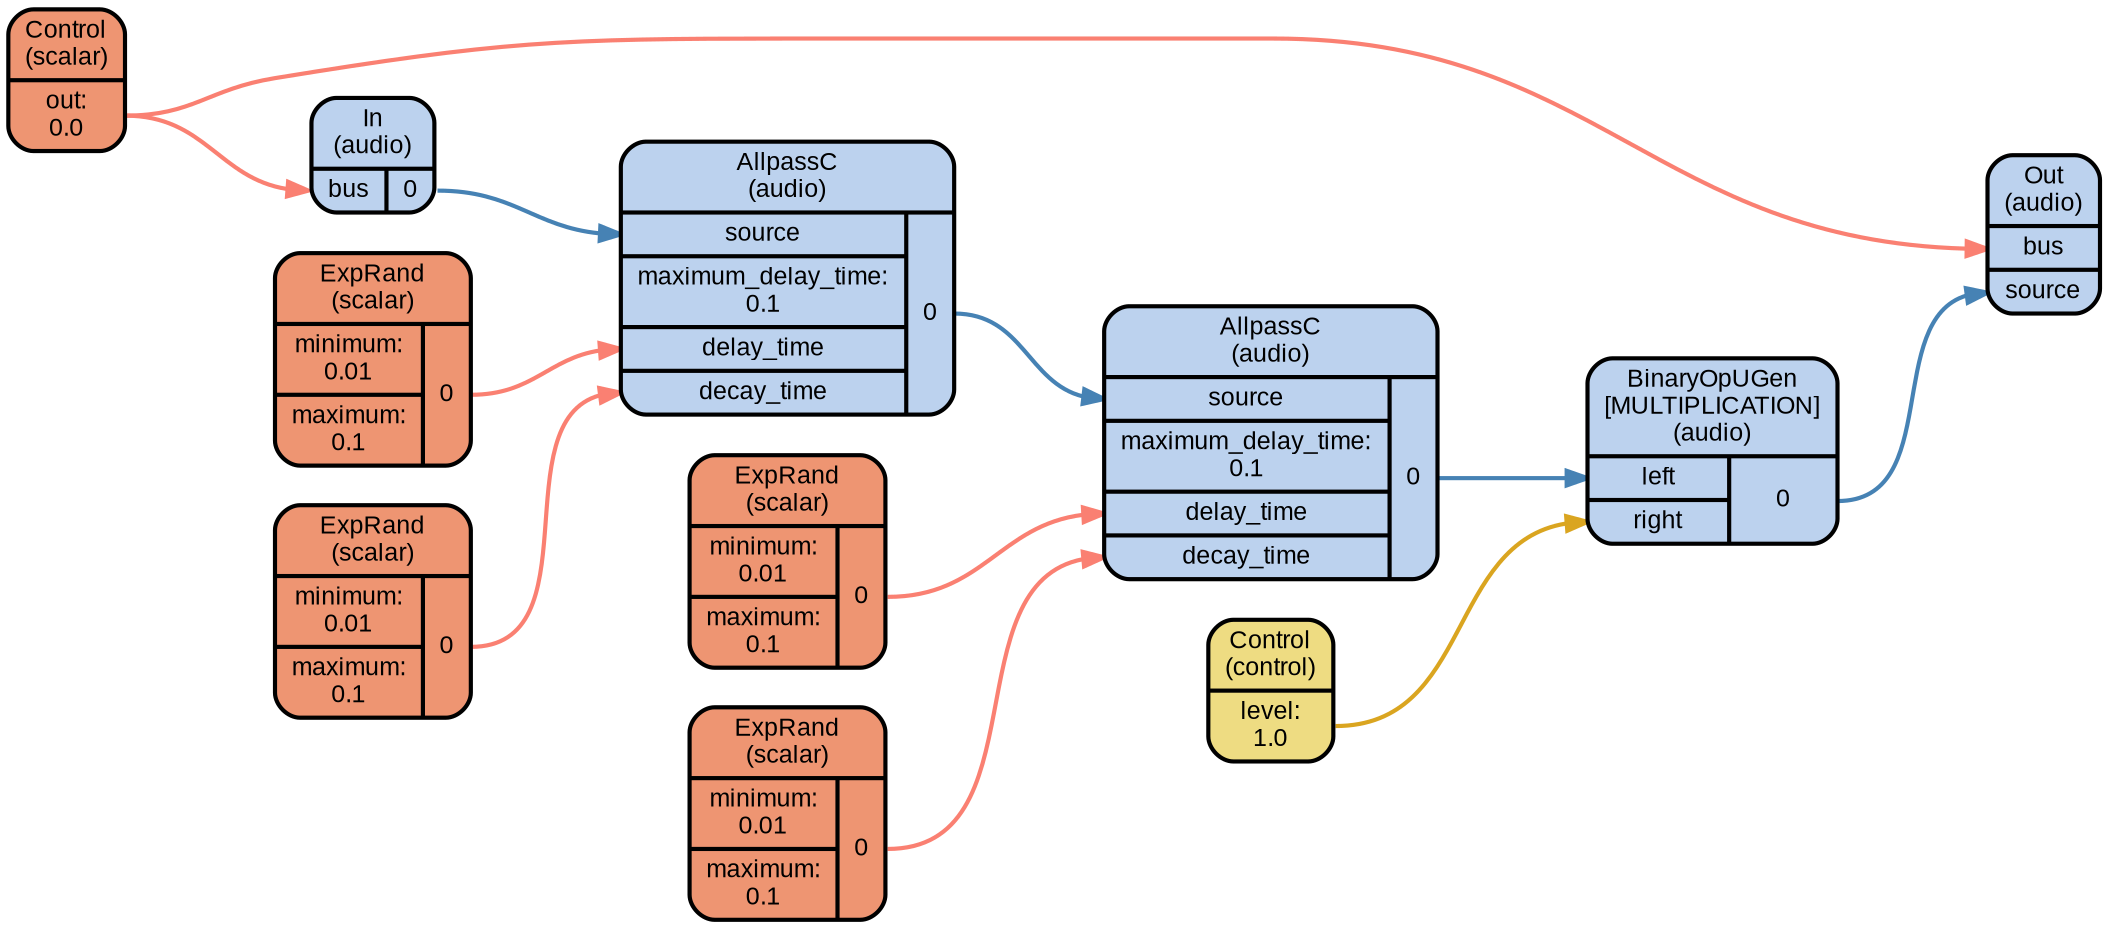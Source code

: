 digraph synthdef_9d35d35548afe42b3dde1b7cb9687cc9 {
    graph [bgcolor=transparent,
        color=lightslategrey,
        dpi=72,
        fontname=Arial,
        outputorder=edgesfirst,
        overlap=prism,
        penwidth=2,
        rankdir=LR,
        ranksep=1,
        splines=spline,
        style="dotted, rounded"];
    node [fontname=Arial,
        fontsize=12,
        penwidth=2,
        shape=Mrecord,
        style="filled, rounded"];
    edge [penwidth=2];
    ugen_0 [fillcolor=lightsalmon2,
        label="<f_0> Control\n(scalar) | { { <f_1_0_0> out:\n0.0 } }"];
    ugen_1 [fillcolor=lightsteelblue2,
        label="<f_0> In\n(audio) | { { <f_1_0_0> bus } | { <f_1_1_0> 0 } }"];
    ugen_2 [fillcolor=lightgoldenrod2,
        label="<f_0> Control\n(control) | { { <f_1_0_0> level:\n1.0 } }"];
    ugen_3 [fillcolor=lightsalmon2,
        label="<f_0> ExpRand\n(scalar) | { { <f_1_0_0> minimum:\n0.01 | <f_1_0_1> maximum:\n0.1 } | { <f_1_1_0> 0 } }"];
    ugen_4 [fillcolor=lightsalmon2,
        label="<f_0> ExpRand\n(scalar) | { { <f_1_0_0> minimum:\n0.01 | <f_1_0_1> maximum:\n0.1 } | { <f_1_1_0> 0 } }"];
    ugen_5 [fillcolor=lightsteelblue2,
        label="<f_0> AllpassC\n(audio) | { { <f_1_0_0> source | <f_1_0_1> maximum_delay_time:\n0.1 | <f_1_0_2> delay_time | <f_1_0_3> decay_time } | { <f_1_1_0> 0 } }"];
    ugen_6 [fillcolor=lightsalmon2,
        label="<f_0> ExpRand\n(scalar) | { { <f_1_0_0> minimum:\n0.01 | <f_1_0_1> maximum:\n0.1 } | { <f_1_1_0> 0 } }"];
    ugen_7 [fillcolor=lightsalmon2,
        label="<f_0> ExpRand\n(scalar) | { { <f_1_0_0> minimum:\n0.01 | <f_1_0_1> maximum:\n0.1 } | { <f_1_1_0> 0 } }"];
    ugen_8 [fillcolor=lightsteelblue2,
        label="<f_0> AllpassC\n(audio) | { { <f_1_0_0> source | <f_1_0_1> maximum_delay_time:\n0.1 | <f_1_0_2> delay_time | <f_1_0_3> decay_time } | { <f_1_1_0> 0 } }"];
    ugen_9 [fillcolor=lightsteelblue2,
        label="<f_0> BinaryOpUGen\n[MULTIPLICATION]\n(audio) | { { <f_1_0_0> left | <f_1_0_1> right } | { <f_1_1_0> 0 } }"];
    ugen_10 [fillcolor=lightsteelblue2,
        label="<f_0> Out\n(audio) | { { <f_1_0_0> bus | <f_1_0_1> source } }"];
    ugen_0:f_1_0_0:e -> ugen_1:f_1_0_0:w [color=salmon];
    ugen_0:f_1_0_0:e -> ugen_10:f_1_0_0:w [color=salmon];
    ugen_1:f_1_1_0:e -> ugen_5:f_1_0_0:w [color=steelblue];
    ugen_2:f_1_0_0:e -> ugen_9:f_1_0_1:w [color=goldenrod];
    ugen_3:f_1_1_0:e -> ugen_5:f_1_0_3:w [color=salmon];
    ugen_4:f_1_1_0:e -> ugen_5:f_1_0_2:w [color=salmon];
    ugen_5:f_1_1_0:e -> ugen_8:f_1_0_0:w [color=steelblue];
    ugen_6:f_1_1_0:e -> ugen_8:f_1_0_3:w [color=salmon];
    ugen_7:f_1_1_0:e -> ugen_8:f_1_0_2:w [color=salmon];
    ugen_8:f_1_1_0:e -> ugen_9:f_1_0_0:w [color=steelblue];
    ugen_9:f_1_1_0:e -> ugen_10:f_1_0_1:w [color=steelblue];
}